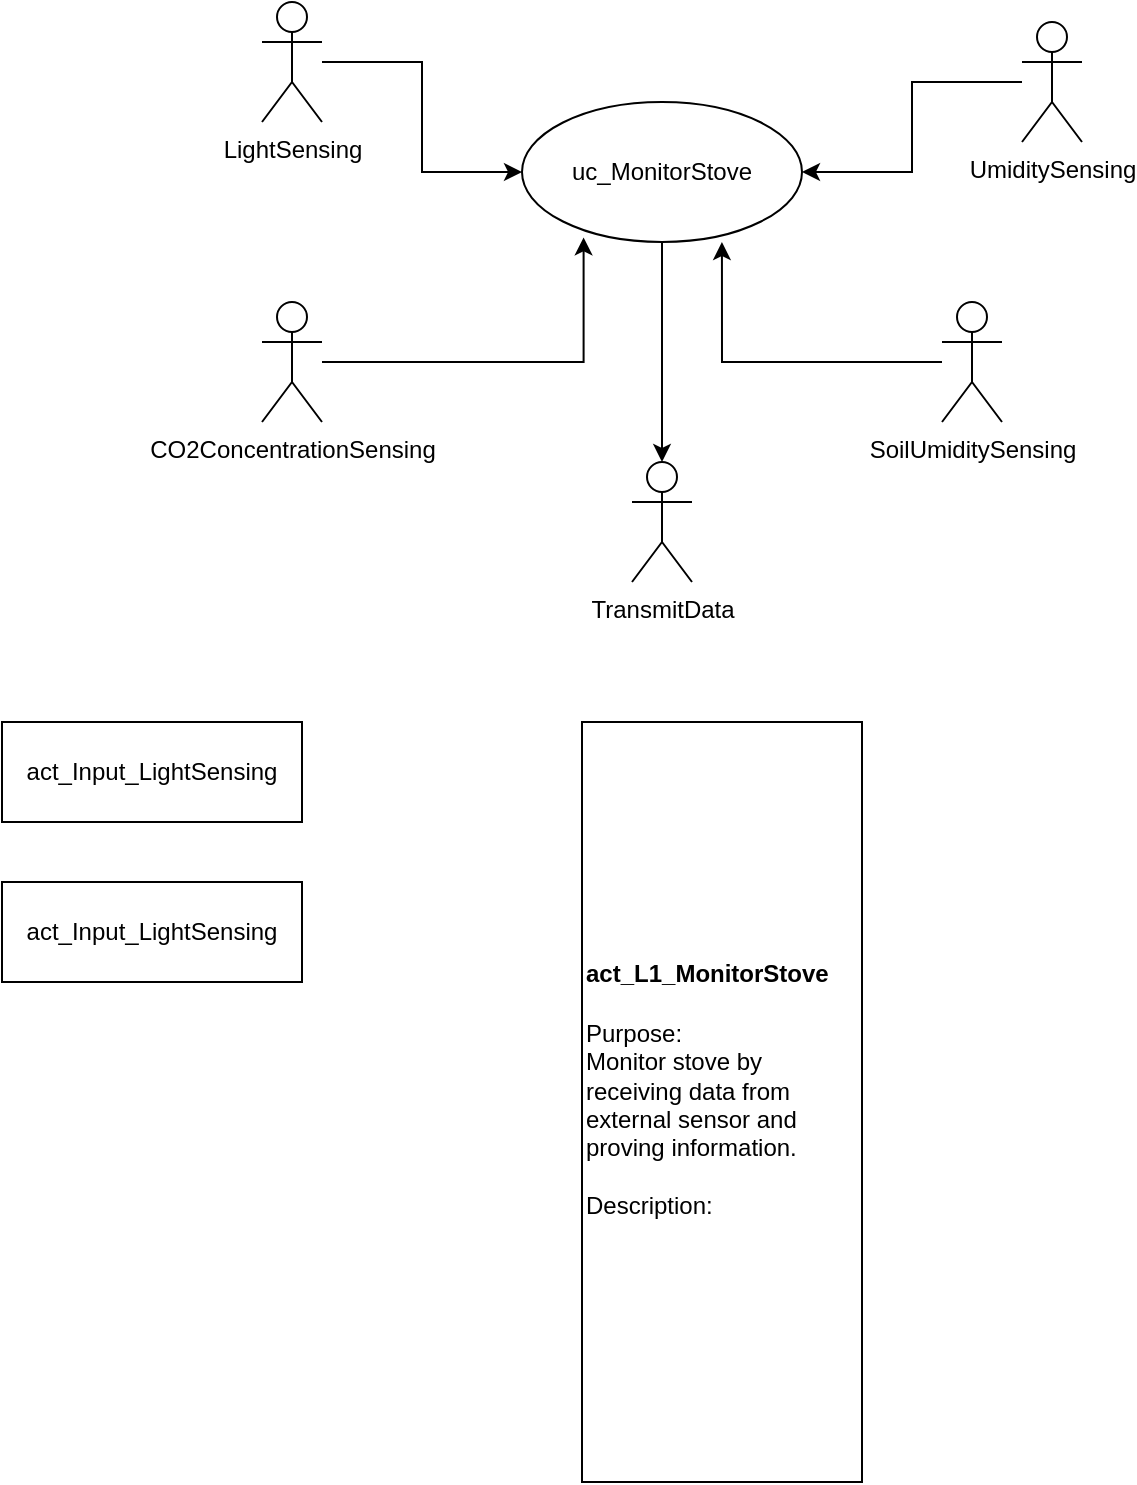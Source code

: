<mxfile version="26.2.5">
  <diagram name="Página-1" id="W1SlZQGq6ydJywhHBB3l">
    <mxGraphModel dx="1428" dy="785" grid="1" gridSize="10" guides="1" tooltips="1" connect="1" arrows="1" fold="1" page="1" pageScale="1" pageWidth="827" pageHeight="1169" math="0" shadow="0">
      <root>
        <mxCell id="0" />
        <mxCell id="1" parent="0" />
        <mxCell id="FwsmiJd8IDW5yg_aFgd4-38" value="" style="edgeStyle=orthogonalEdgeStyle;rounded=0;orthogonalLoop=1;jettySize=auto;html=1;" edge="1" parent="1" source="FwsmiJd8IDW5yg_aFgd4-6" target="FwsmiJd8IDW5yg_aFgd4-36">
          <mxGeometry relative="1" as="geometry" />
        </mxCell>
        <mxCell id="FwsmiJd8IDW5yg_aFgd4-6" value="uc_MonitorStove" style="ellipse;whiteSpace=wrap;html=1;" vertex="1" parent="1">
          <mxGeometry x="310" y="160" width="140" height="70" as="geometry" />
        </mxCell>
        <mxCell id="FwsmiJd8IDW5yg_aFgd4-14" value="" style="edgeStyle=orthogonalEdgeStyle;rounded=0;orthogonalLoop=1;jettySize=auto;html=1;" edge="1" parent="1" source="FwsmiJd8IDW5yg_aFgd4-7" target="FwsmiJd8IDW5yg_aFgd4-6">
          <mxGeometry relative="1" as="geometry" />
        </mxCell>
        <mxCell id="FwsmiJd8IDW5yg_aFgd4-7" value="LightSensing" style="shape=umlActor;verticalLabelPosition=bottom;verticalAlign=top;html=1;" vertex="1" parent="1">
          <mxGeometry x="180" y="110" width="30" height="60" as="geometry" />
        </mxCell>
        <mxCell id="FwsmiJd8IDW5yg_aFgd4-20" value="" style="edgeStyle=orthogonalEdgeStyle;rounded=0;orthogonalLoop=1;jettySize=auto;html=1;" edge="1" parent="1" source="FwsmiJd8IDW5yg_aFgd4-17" target="FwsmiJd8IDW5yg_aFgd4-6">
          <mxGeometry relative="1" as="geometry" />
        </mxCell>
        <mxCell id="FwsmiJd8IDW5yg_aFgd4-17" value="UmiditySensing" style="shape=umlActor;verticalLabelPosition=bottom;verticalAlign=top;html=1;" vertex="1" parent="1">
          <mxGeometry x="560" y="120" width="30" height="60" as="geometry" />
        </mxCell>
        <mxCell id="FwsmiJd8IDW5yg_aFgd4-23" style="edgeStyle=orthogonalEdgeStyle;rounded=0;orthogonalLoop=1;jettySize=auto;html=1;entryX=0.22;entryY=0.967;entryDx=0;entryDy=0;entryPerimeter=0;" edge="1" parent="1" source="FwsmiJd8IDW5yg_aFgd4-21" target="FwsmiJd8IDW5yg_aFgd4-6">
          <mxGeometry relative="1" as="geometry" />
        </mxCell>
        <mxCell id="FwsmiJd8IDW5yg_aFgd4-21" value="CO2ConcentrationSensing" style="shape=umlActor;verticalLabelPosition=bottom;verticalAlign=top;html=1;" vertex="1" parent="1">
          <mxGeometry x="180" y="260" width="30" height="60" as="geometry" />
        </mxCell>
        <mxCell id="FwsmiJd8IDW5yg_aFgd4-24" value="SoilUmiditySensing" style="shape=umlActor;verticalLabelPosition=bottom;verticalAlign=top;html=1;" vertex="1" parent="1">
          <mxGeometry x="520" y="260" width="30" height="60" as="geometry" />
        </mxCell>
        <mxCell id="FwsmiJd8IDW5yg_aFgd4-25" style="edgeStyle=orthogonalEdgeStyle;rounded=0;orthogonalLoop=1;jettySize=auto;html=1;entryX=0.714;entryY=1;entryDx=0;entryDy=0;entryPerimeter=0;" edge="1" parent="1" source="FwsmiJd8IDW5yg_aFgd4-24" target="FwsmiJd8IDW5yg_aFgd4-6">
          <mxGeometry relative="1" as="geometry" />
        </mxCell>
        <mxCell id="FwsmiJd8IDW5yg_aFgd4-36" value="TransmitData" style="shape=umlActor;verticalLabelPosition=bottom;verticalAlign=top;html=1;" vertex="1" parent="1">
          <mxGeometry x="365" y="340" width="30" height="60" as="geometry" />
        </mxCell>
        <mxCell id="FwsmiJd8IDW5yg_aFgd4-42" value="&lt;h4&gt;act_L1_MonitorStove&lt;br&gt;&lt;/h4&gt;&lt;div&gt;Purpose:&lt;/div&gt;&lt;div&gt;Monitor stove by receiving data from external sensor and proving information.&lt;/div&gt;&lt;div&gt;&lt;br&gt;&lt;/div&gt;&lt;div&gt;Description:&lt;/div&gt;&lt;div&gt;&lt;br&gt;&lt;/div&gt;&lt;div&gt;&lt;br&gt;&lt;/div&gt;" style="html=1;whiteSpace=wrap;align=left;rotation=0;" vertex="1" parent="1">
          <mxGeometry x="340" y="470" width="140" height="380" as="geometry" />
        </mxCell>
        <mxCell id="FwsmiJd8IDW5yg_aFgd4-43" value="act_Input_LightSensing" style="html=1;whiteSpace=wrap;" vertex="1" parent="1">
          <mxGeometry x="50" y="470" width="150" height="50" as="geometry" />
        </mxCell>
        <mxCell id="FwsmiJd8IDW5yg_aFgd4-44" value="act_Input_LightSensing" style="html=1;whiteSpace=wrap;" vertex="1" parent="1">
          <mxGeometry x="50" y="550" width="150" height="50" as="geometry" />
        </mxCell>
      </root>
    </mxGraphModel>
  </diagram>
</mxfile>
